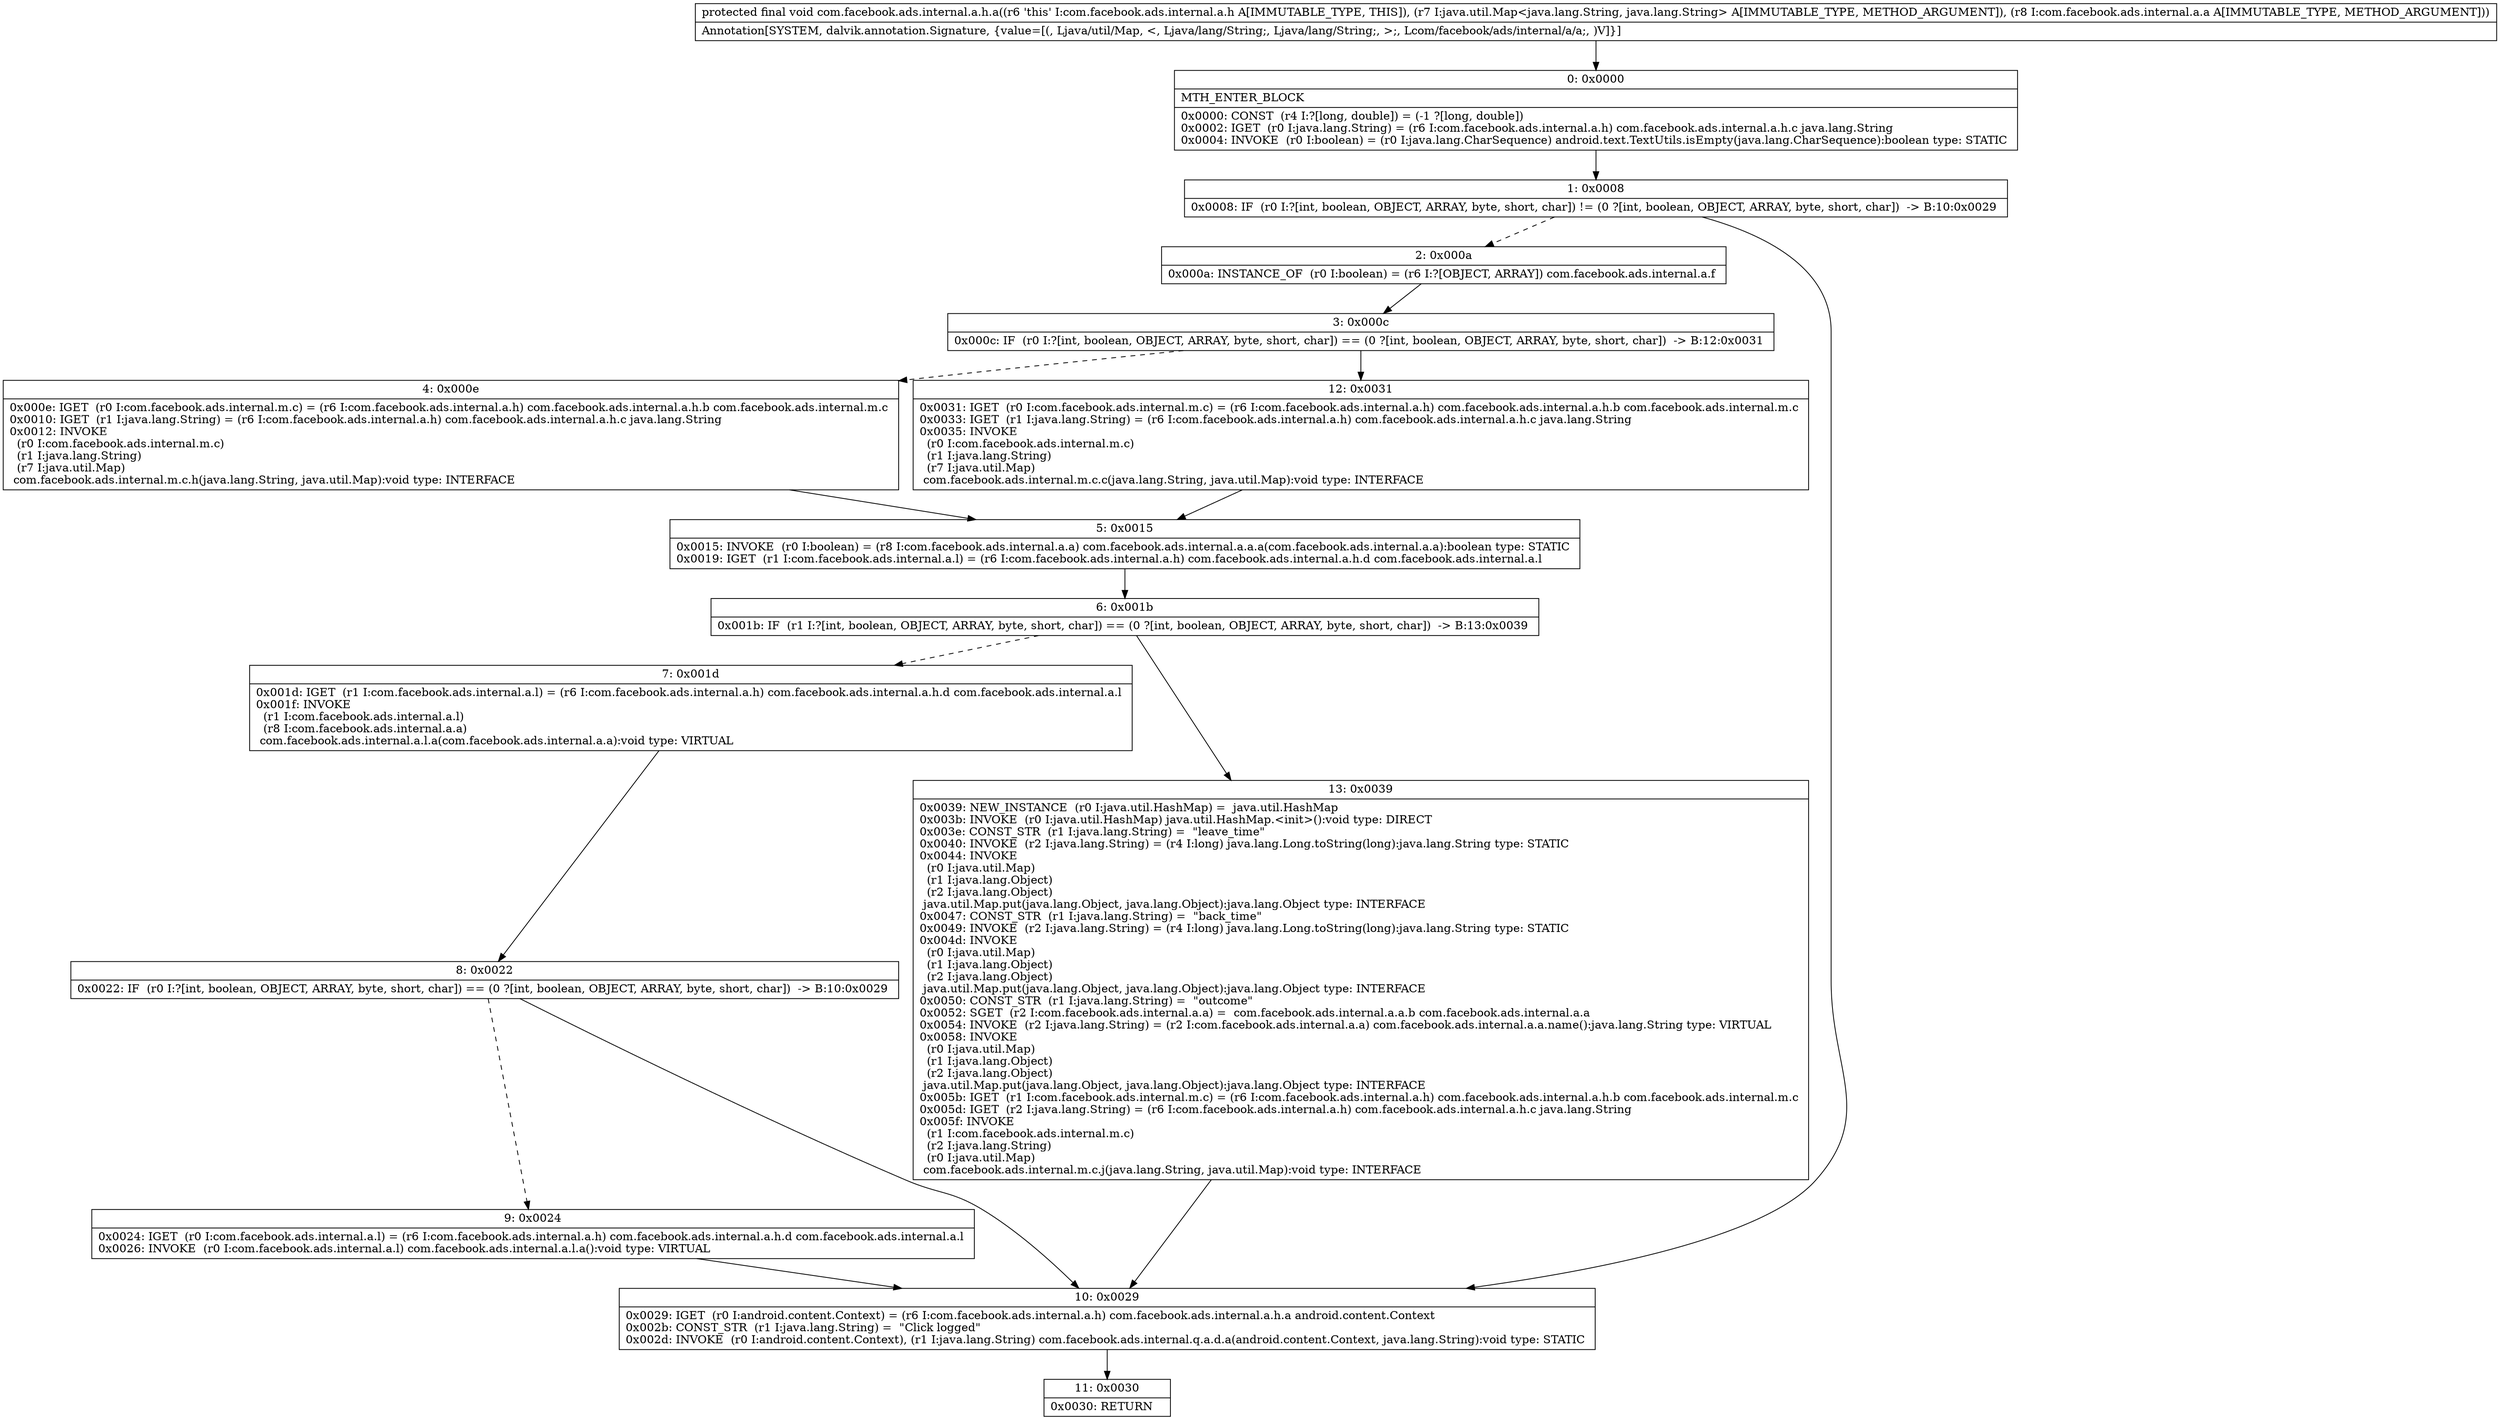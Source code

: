 digraph "CFG forcom.facebook.ads.internal.a.h.a(Ljava\/util\/Map;Lcom\/facebook\/ads\/internal\/a\/a;)V" {
Node_0 [shape=record,label="{0\:\ 0x0000|MTH_ENTER_BLOCK\l|0x0000: CONST  (r4 I:?[long, double]) = (\-1 ?[long, double]) \l0x0002: IGET  (r0 I:java.lang.String) = (r6 I:com.facebook.ads.internal.a.h) com.facebook.ads.internal.a.h.c java.lang.String \l0x0004: INVOKE  (r0 I:boolean) = (r0 I:java.lang.CharSequence) android.text.TextUtils.isEmpty(java.lang.CharSequence):boolean type: STATIC \l}"];
Node_1 [shape=record,label="{1\:\ 0x0008|0x0008: IF  (r0 I:?[int, boolean, OBJECT, ARRAY, byte, short, char]) != (0 ?[int, boolean, OBJECT, ARRAY, byte, short, char])  \-\> B:10:0x0029 \l}"];
Node_2 [shape=record,label="{2\:\ 0x000a|0x000a: INSTANCE_OF  (r0 I:boolean) = (r6 I:?[OBJECT, ARRAY]) com.facebook.ads.internal.a.f \l}"];
Node_3 [shape=record,label="{3\:\ 0x000c|0x000c: IF  (r0 I:?[int, boolean, OBJECT, ARRAY, byte, short, char]) == (0 ?[int, boolean, OBJECT, ARRAY, byte, short, char])  \-\> B:12:0x0031 \l}"];
Node_4 [shape=record,label="{4\:\ 0x000e|0x000e: IGET  (r0 I:com.facebook.ads.internal.m.c) = (r6 I:com.facebook.ads.internal.a.h) com.facebook.ads.internal.a.h.b com.facebook.ads.internal.m.c \l0x0010: IGET  (r1 I:java.lang.String) = (r6 I:com.facebook.ads.internal.a.h) com.facebook.ads.internal.a.h.c java.lang.String \l0x0012: INVOKE  \l  (r0 I:com.facebook.ads.internal.m.c)\l  (r1 I:java.lang.String)\l  (r7 I:java.util.Map)\l com.facebook.ads.internal.m.c.h(java.lang.String, java.util.Map):void type: INTERFACE \l}"];
Node_5 [shape=record,label="{5\:\ 0x0015|0x0015: INVOKE  (r0 I:boolean) = (r8 I:com.facebook.ads.internal.a.a) com.facebook.ads.internal.a.a.a(com.facebook.ads.internal.a.a):boolean type: STATIC \l0x0019: IGET  (r1 I:com.facebook.ads.internal.a.l) = (r6 I:com.facebook.ads.internal.a.h) com.facebook.ads.internal.a.h.d com.facebook.ads.internal.a.l \l}"];
Node_6 [shape=record,label="{6\:\ 0x001b|0x001b: IF  (r1 I:?[int, boolean, OBJECT, ARRAY, byte, short, char]) == (0 ?[int, boolean, OBJECT, ARRAY, byte, short, char])  \-\> B:13:0x0039 \l}"];
Node_7 [shape=record,label="{7\:\ 0x001d|0x001d: IGET  (r1 I:com.facebook.ads.internal.a.l) = (r6 I:com.facebook.ads.internal.a.h) com.facebook.ads.internal.a.h.d com.facebook.ads.internal.a.l \l0x001f: INVOKE  \l  (r1 I:com.facebook.ads.internal.a.l)\l  (r8 I:com.facebook.ads.internal.a.a)\l com.facebook.ads.internal.a.l.a(com.facebook.ads.internal.a.a):void type: VIRTUAL \l}"];
Node_8 [shape=record,label="{8\:\ 0x0022|0x0022: IF  (r0 I:?[int, boolean, OBJECT, ARRAY, byte, short, char]) == (0 ?[int, boolean, OBJECT, ARRAY, byte, short, char])  \-\> B:10:0x0029 \l}"];
Node_9 [shape=record,label="{9\:\ 0x0024|0x0024: IGET  (r0 I:com.facebook.ads.internal.a.l) = (r6 I:com.facebook.ads.internal.a.h) com.facebook.ads.internal.a.h.d com.facebook.ads.internal.a.l \l0x0026: INVOKE  (r0 I:com.facebook.ads.internal.a.l) com.facebook.ads.internal.a.l.a():void type: VIRTUAL \l}"];
Node_10 [shape=record,label="{10\:\ 0x0029|0x0029: IGET  (r0 I:android.content.Context) = (r6 I:com.facebook.ads.internal.a.h) com.facebook.ads.internal.a.h.a android.content.Context \l0x002b: CONST_STR  (r1 I:java.lang.String) =  \"Click logged\" \l0x002d: INVOKE  (r0 I:android.content.Context), (r1 I:java.lang.String) com.facebook.ads.internal.q.a.d.a(android.content.Context, java.lang.String):void type: STATIC \l}"];
Node_11 [shape=record,label="{11\:\ 0x0030|0x0030: RETURN   \l}"];
Node_12 [shape=record,label="{12\:\ 0x0031|0x0031: IGET  (r0 I:com.facebook.ads.internal.m.c) = (r6 I:com.facebook.ads.internal.a.h) com.facebook.ads.internal.a.h.b com.facebook.ads.internal.m.c \l0x0033: IGET  (r1 I:java.lang.String) = (r6 I:com.facebook.ads.internal.a.h) com.facebook.ads.internal.a.h.c java.lang.String \l0x0035: INVOKE  \l  (r0 I:com.facebook.ads.internal.m.c)\l  (r1 I:java.lang.String)\l  (r7 I:java.util.Map)\l com.facebook.ads.internal.m.c.c(java.lang.String, java.util.Map):void type: INTERFACE \l}"];
Node_13 [shape=record,label="{13\:\ 0x0039|0x0039: NEW_INSTANCE  (r0 I:java.util.HashMap) =  java.util.HashMap \l0x003b: INVOKE  (r0 I:java.util.HashMap) java.util.HashMap.\<init\>():void type: DIRECT \l0x003e: CONST_STR  (r1 I:java.lang.String) =  \"leave_time\" \l0x0040: INVOKE  (r2 I:java.lang.String) = (r4 I:long) java.lang.Long.toString(long):java.lang.String type: STATIC \l0x0044: INVOKE  \l  (r0 I:java.util.Map)\l  (r1 I:java.lang.Object)\l  (r2 I:java.lang.Object)\l java.util.Map.put(java.lang.Object, java.lang.Object):java.lang.Object type: INTERFACE \l0x0047: CONST_STR  (r1 I:java.lang.String) =  \"back_time\" \l0x0049: INVOKE  (r2 I:java.lang.String) = (r4 I:long) java.lang.Long.toString(long):java.lang.String type: STATIC \l0x004d: INVOKE  \l  (r0 I:java.util.Map)\l  (r1 I:java.lang.Object)\l  (r2 I:java.lang.Object)\l java.util.Map.put(java.lang.Object, java.lang.Object):java.lang.Object type: INTERFACE \l0x0050: CONST_STR  (r1 I:java.lang.String) =  \"outcome\" \l0x0052: SGET  (r2 I:com.facebook.ads.internal.a.a) =  com.facebook.ads.internal.a.a.b com.facebook.ads.internal.a.a \l0x0054: INVOKE  (r2 I:java.lang.String) = (r2 I:com.facebook.ads.internal.a.a) com.facebook.ads.internal.a.a.name():java.lang.String type: VIRTUAL \l0x0058: INVOKE  \l  (r0 I:java.util.Map)\l  (r1 I:java.lang.Object)\l  (r2 I:java.lang.Object)\l java.util.Map.put(java.lang.Object, java.lang.Object):java.lang.Object type: INTERFACE \l0x005b: IGET  (r1 I:com.facebook.ads.internal.m.c) = (r6 I:com.facebook.ads.internal.a.h) com.facebook.ads.internal.a.h.b com.facebook.ads.internal.m.c \l0x005d: IGET  (r2 I:java.lang.String) = (r6 I:com.facebook.ads.internal.a.h) com.facebook.ads.internal.a.h.c java.lang.String \l0x005f: INVOKE  \l  (r1 I:com.facebook.ads.internal.m.c)\l  (r2 I:java.lang.String)\l  (r0 I:java.util.Map)\l com.facebook.ads.internal.m.c.j(java.lang.String, java.util.Map):void type: INTERFACE \l}"];
MethodNode[shape=record,label="{protected final void com.facebook.ads.internal.a.h.a((r6 'this' I:com.facebook.ads.internal.a.h A[IMMUTABLE_TYPE, THIS]), (r7 I:java.util.Map\<java.lang.String, java.lang.String\> A[IMMUTABLE_TYPE, METHOD_ARGUMENT]), (r8 I:com.facebook.ads.internal.a.a A[IMMUTABLE_TYPE, METHOD_ARGUMENT]))  | Annotation[SYSTEM, dalvik.annotation.Signature, \{value=[(, Ljava\/util\/Map, \<, Ljava\/lang\/String;, Ljava\/lang\/String;, \>;, Lcom\/facebook\/ads\/internal\/a\/a;, )V]\}]\l}"];
MethodNode -> Node_0;
Node_0 -> Node_1;
Node_1 -> Node_2[style=dashed];
Node_1 -> Node_10;
Node_2 -> Node_3;
Node_3 -> Node_4[style=dashed];
Node_3 -> Node_12;
Node_4 -> Node_5;
Node_5 -> Node_6;
Node_6 -> Node_7[style=dashed];
Node_6 -> Node_13;
Node_7 -> Node_8;
Node_8 -> Node_9[style=dashed];
Node_8 -> Node_10;
Node_9 -> Node_10;
Node_10 -> Node_11;
Node_12 -> Node_5;
Node_13 -> Node_10;
}


